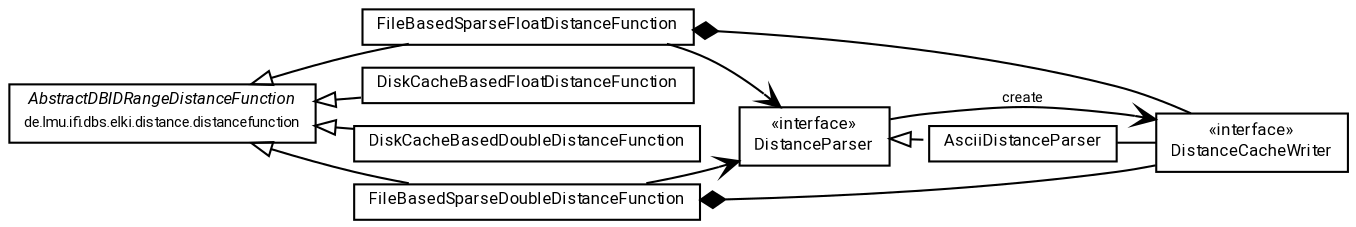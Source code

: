 #!/usr/local/bin/dot
#
# Class diagram 
# Generated by UMLGraph version R5_7_2-60-g0e99a6 (http://www.spinellis.gr/umlgraph/)
#

digraph G {
	graph [fontnames="svg"]
	edge [fontname="Roboto",fontsize=7,labelfontname="Roboto",labelfontsize=7,color="black"];
	node [fontname="Roboto",fontcolor="black",fontsize=8,shape=plaintext,margin=0,width=0,height=0];
	nodesep=0.15;
	ranksep=0.25;
	rankdir=LR;
	// de.lmu.ifi.dbs.elki.distance.distancefunction.AbstractDBIDRangeDistanceFunction
	c798213 [label=<<table title="de.lmu.ifi.dbs.elki.distance.distancefunction.AbstractDBIDRangeDistanceFunction" border="0" cellborder="1" cellspacing="0" cellpadding="2" href="../AbstractDBIDRangeDistanceFunction.html" target="_parent">
		<tr><td><table border="0" cellspacing="0" cellpadding="1">
		<tr><td align="center" balign="center"> <font face="Roboto"><i>AbstractDBIDRangeDistanceFunction</i></font> </td></tr>
		<tr><td align="center" balign="center"> <font face="Roboto" point-size="7.0">de.lmu.ifi.dbs.elki.distance.distancefunction</font> </td></tr>
		</table></td></tr>
		</table>>, URL="../AbstractDBIDRangeDistanceFunction.html"];
	// de.lmu.ifi.dbs.elki.distance.distancefunction.external.DistanceParser
	c799154 [label=<<table title="de.lmu.ifi.dbs.elki.distance.distancefunction.external.DistanceParser" border="0" cellborder="1" cellspacing="0" cellpadding="2" href="DistanceParser.html" target="_parent">
		<tr><td><table border="0" cellspacing="0" cellpadding="1">
		<tr><td align="center" balign="center"> &#171;interface&#187; </td></tr>
		<tr><td align="center" balign="center"> <font face="Roboto">DistanceParser</font> </td></tr>
		</table></td></tr>
		</table>>, URL="DistanceParser.html"];
	// de.lmu.ifi.dbs.elki.distance.distancefunction.external.FileBasedSparseFloatDistanceFunction
	c799155 [label=<<table title="de.lmu.ifi.dbs.elki.distance.distancefunction.external.FileBasedSparseFloatDistanceFunction" border="0" cellborder="1" cellspacing="0" cellpadding="2" href="FileBasedSparseFloatDistanceFunction.html" target="_parent">
		<tr><td><table border="0" cellspacing="0" cellpadding="1">
		<tr><td align="center" balign="center"> <font face="Roboto">FileBasedSparseFloatDistanceFunction</font> </td></tr>
		</table></td></tr>
		</table>>, URL="FileBasedSparseFloatDistanceFunction.html"];
	// de.lmu.ifi.dbs.elki.distance.distancefunction.external.AsciiDistanceParser
	c799157 [label=<<table title="de.lmu.ifi.dbs.elki.distance.distancefunction.external.AsciiDistanceParser" border="0" cellborder="1" cellspacing="0" cellpadding="2" href="AsciiDistanceParser.html" target="_parent">
		<tr><td><table border="0" cellspacing="0" cellpadding="1">
		<tr><td align="center" balign="center"> <font face="Roboto">AsciiDistanceParser</font> </td></tr>
		</table></td></tr>
		</table>>, URL="AsciiDistanceParser.html"];
	// de.lmu.ifi.dbs.elki.distance.distancefunction.external.DistanceCacheWriter
	c799159 [label=<<table title="de.lmu.ifi.dbs.elki.distance.distancefunction.external.DistanceCacheWriter" border="0" cellborder="1" cellspacing="0" cellpadding="2" href="DistanceCacheWriter.html" target="_parent">
		<tr><td><table border="0" cellspacing="0" cellpadding="1">
		<tr><td align="center" balign="center"> &#171;interface&#187; </td></tr>
		<tr><td align="center" balign="center"> <font face="Roboto">DistanceCacheWriter</font> </td></tr>
		</table></td></tr>
		</table>>, URL="DistanceCacheWriter.html"];
	// de.lmu.ifi.dbs.elki.distance.distancefunction.external.DiskCacheBasedFloatDistanceFunction
	c799160 [label=<<table title="de.lmu.ifi.dbs.elki.distance.distancefunction.external.DiskCacheBasedFloatDistanceFunction" border="0" cellborder="1" cellspacing="0" cellpadding="2" href="DiskCacheBasedFloatDistanceFunction.html" target="_parent">
		<tr><td><table border="0" cellspacing="0" cellpadding="1">
		<tr><td align="center" balign="center"> <font face="Roboto">DiskCacheBasedFloatDistanceFunction</font> </td></tr>
		</table></td></tr>
		</table>>, URL="DiskCacheBasedFloatDistanceFunction.html"];
	// de.lmu.ifi.dbs.elki.distance.distancefunction.external.DiskCacheBasedDoubleDistanceFunction
	c799162 [label=<<table title="de.lmu.ifi.dbs.elki.distance.distancefunction.external.DiskCacheBasedDoubleDistanceFunction" border="0" cellborder="1" cellspacing="0" cellpadding="2" href="DiskCacheBasedDoubleDistanceFunction.html" target="_parent">
		<tr><td><table border="0" cellspacing="0" cellpadding="1">
		<tr><td align="center" balign="center"> <font face="Roboto">DiskCacheBasedDoubleDistanceFunction</font> </td></tr>
		</table></td></tr>
		</table>>, URL="DiskCacheBasedDoubleDistanceFunction.html"];
	// de.lmu.ifi.dbs.elki.distance.distancefunction.external.FileBasedSparseDoubleDistanceFunction
	c799164 [label=<<table title="de.lmu.ifi.dbs.elki.distance.distancefunction.external.FileBasedSparseDoubleDistanceFunction" border="0" cellborder="1" cellspacing="0" cellpadding="2" href="FileBasedSparseDoubleDistanceFunction.html" target="_parent">
		<tr><td><table border="0" cellspacing="0" cellpadding="1">
		<tr><td align="center" balign="center"> <font face="Roboto">FileBasedSparseDoubleDistanceFunction</font> </td></tr>
		</table></td></tr>
		</table>>, URL="FileBasedSparseDoubleDistanceFunction.html"];
	// de.lmu.ifi.dbs.elki.distance.distancefunction.external.DistanceParser navassoc de.lmu.ifi.dbs.elki.distance.distancefunction.external.DistanceCacheWriter
	c799154 -> c799159 [arrowhead=open,weight=1,label="create"];
	// de.lmu.ifi.dbs.elki.distance.distancefunction.external.FileBasedSparseFloatDistanceFunction extends de.lmu.ifi.dbs.elki.distance.distancefunction.AbstractDBIDRangeDistanceFunction
	c798213 -> c799155 [arrowtail=empty,dir=back,weight=10];
	// de.lmu.ifi.dbs.elki.distance.distancefunction.external.FileBasedSparseFloatDistanceFunction composed de.lmu.ifi.dbs.elki.distance.distancefunction.external.DistanceCacheWriter
	c799155 -> c799159 [arrowhead=none,arrowtail=diamond,dir=back,weight=6];
	// de.lmu.ifi.dbs.elki.distance.distancefunction.external.AsciiDistanceParser implements de.lmu.ifi.dbs.elki.distance.distancefunction.external.DistanceParser
	c799154 -> c799157 [arrowtail=empty,style=dashed,dir=back,weight=9];
	// de.lmu.ifi.dbs.elki.distance.distancefunction.external.AsciiDistanceParser assoc de.lmu.ifi.dbs.elki.distance.distancefunction.external.DistanceCacheWriter
	c799157 -> c799159 [arrowhead=none,weight=2];
	// de.lmu.ifi.dbs.elki.distance.distancefunction.external.DiskCacheBasedFloatDistanceFunction extends de.lmu.ifi.dbs.elki.distance.distancefunction.AbstractDBIDRangeDistanceFunction
	c798213 -> c799160 [arrowtail=empty,dir=back,weight=10];
	// de.lmu.ifi.dbs.elki.distance.distancefunction.external.DiskCacheBasedDoubleDistanceFunction extends de.lmu.ifi.dbs.elki.distance.distancefunction.AbstractDBIDRangeDistanceFunction
	c798213 -> c799162 [arrowtail=empty,dir=back,weight=10];
	// de.lmu.ifi.dbs.elki.distance.distancefunction.external.FileBasedSparseDoubleDistanceFunction extends de.lmu.ifi.dbs.elki.distance.distancefunction.AbstractDBIDRangeDistanceFunction
	c798213 -> c799164 [arrowtail=empty,dir=back,weight=10];
	// de.lmu.ifi.dbs.elki.distance.distancefunction.external.FileBasedSparseDoubleDistanceFunction composed de.lmu.ifi.dbs.elki.distance.distancefunction.external.DistanceCacheWriter
	c799164 -> c799159 [arrowhead=none,arrowtail=diamond,dir=back,weight=6];
	// de.lmu.ifi.dbs.elki.distance.distancefunction.external.FileBasedSparseFloatDistanceFunction navassoc de.lmu.ifi.dbs.elki.distance.distancefunction.external.DistanceParser
	c799155 -> c799154 [arrowhead=open,weight=1];
	// de.lmu.ifi.dbs.elki.distance.distancefunction.external.FileBasedSparseDoubleDistanceFunction navassoc de.lmu.ifi.dbs.elki.distance.distancefunction.external.DistanceParser
	c799164 -> c799154 [arrowhead=open,weight=1];
}

